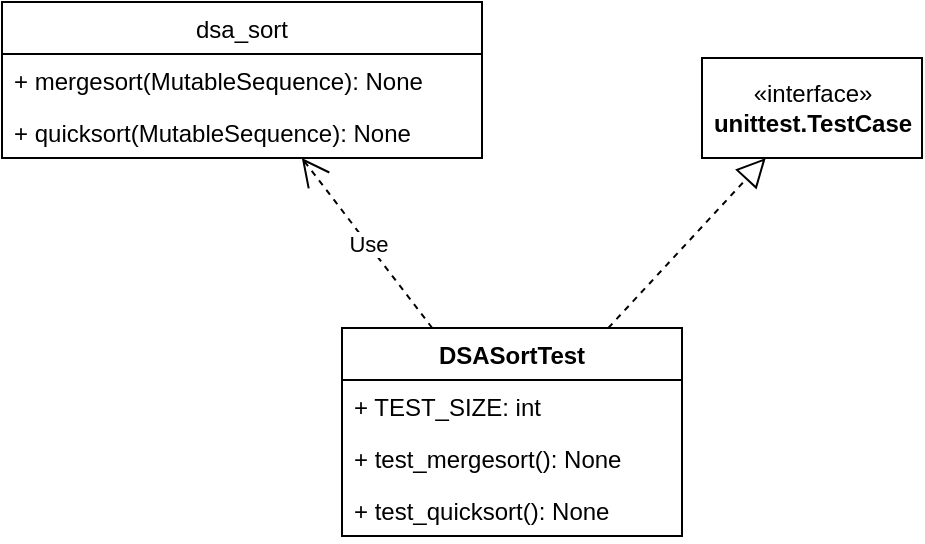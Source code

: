<mxfile version="12.0.2" type="device" pages="1"><diagram id="2TM7sa93HGRJxzOImRtx" name="Page-1"><mxGraphModel dx="1422" dy="762" grid="1" gridSize="10" guides="1" tooltips="1" connect="1" arrows="1" fold="1" page="1" pageScale="1" pageWidth="1654" pageHeight="1169" math="0" shadow="0"><root><mxCell id="0"/><mxCell id="1" parent="0"/><mxCell id="ZE1HsCQeOZKvuSZCjXbk-1" value="dsa_sort" style="swimlane;fontStyle=0;childLayout=stackLayout;horizontal=1;startSize=26;fillColor=none;horizontalStack=0;resizeParent=1;resizeParentMax=0;resizeLast=0;collapsible=1;marginBottom=0;" vertex="1" parent="1"><mxGeometry x="400" y="226" width="240" height="78" as="geometry"/></mxCell><mxCell id="ZE1HsCQeOZKvuSZCjXbk-2" value="+ mergesort(MutableSequence): None" style="text;strokeColor=none;fillColor=none;align=left;verticalAlign=top;spacingLeft=4;spacingRight=4;overflow=hidden;rotatable=0;points=[[0,0.5],[1,0.5]];portConstraint=eastwest;" vertex="1" parent="ZE1HsCQeOZKvuSZCjXbk-1"><mxGeometry y="26" width="240" height="26" as="geometry"/></mxCell><mxCell id="ZE1HsCQeOZKvuSZCjXbk-3" value="+ quicksort(MutableSequence): None" style="text;strokeColor=none;fillColor=none;align=left;verticalAlign=top;spacingLeft=4;spacingRight=4;overflow=hidden;rotatable=0;points=[[0,0.5],[1,0.5]];portConstraint=eastwest;" vertex="1" parent="ZE1HsCQeOZKvuSZCjXbk-1"><mxGeometry y="52" width="240" height="26" as="geometry"/></mxCell><mxCell id="ZE1HsCQeOZKvuSZCjXbk-5" value="DSASortTest" style="swimlane;fontStyle=1;childLayout=stackLayout;horizontal=1;startSize=26;fillColor=none;horizontalStack=0;resizeParent=1;resizeParentMax=0;resizeLast=0;collapsible=1;marginBottom=0;" vertex="1" parent="1"><mxGeometry x="570" y="389" width="170" height="104" as="geometry"/></mxCell><mxCell id="ZE1HsCQeOZKvuSZCjXbk-6" value="+ TEST_SIZE: int" style="text;strokeColor=none;fillColor=none;align=left;verticalAlign=top;spacingLeft=4;spacingRight=4;overflow=hidden;rotatable=0;points=[[0,0.5],[1,0.5]];portConstraint=eastwest;" vertex="1" parent="ZE1HsCQeOZKvuSZCjXbk-5"><mxGeometry y="26" width="170" height="26" as="geometry"/></mxCell><mxCell id="ZE1HsCQeOZKvuSZCjXbk-7" value="+ test_mergesort(): None" style="text;strokeColor=none;fillColor=none;align=left;verticalAlign=top;spacingLeft=4;spacingRight=4;overflow=hidden;rotatable=0;points=[[0,0.5],[1,0.5]];portConstraint=eastwest;" vertex="1" parent="ZE1HsCQeOZKvuSZCjXbk-5"><mxGeometry y="52" width="170" height="26" as="geometry"/></mxCell><mxCell id="ZE1HsCQeOZKvuSZCjXbk-8" value="+ test_quicksort(): None" style="text;strokeColor=none;fillColor=none;align=left;verticalAlign=top;spacingLeft=4;spacingRight=4;overflow=hidden;rotatable=0;points=[[0,0.5],[1,0.5]];portConstraint=eastwest;" vertex="1" parent="ZE1HsCQeOZKvuSZCjXbk-5"><mxGeometry y="78" width="170" height="26" as="geometry"/></mxCell><mxCell id="ZE1HsCQeOZKvuSZCjXbk-9" value="«interface»&lt;br&gt;&lt;b&gt;unittest.TestCase&lt;/b&gt;" style="html=1;" vertex="1" parent="1"><mxGeometry x="750" y="254" width="110" height="50" as="geometry"/></mxCell><mxCell id="ZE1HsCQeOZKvuSZCjXbk-10" value="Use" style="endArrow=open;endSize=12;dashed=1;html=1;" edge="1" parent="1" source="ZE1HsCQeOZKvuSZCjXbk-5" target="ZE1HsCQeOZKvuSZCjXbk-1"><mxGeometry width="160" relative="1" as="geometry"><mxPoint x="350" y="520" as="sourcePoint"/><mxPoint x="510" y="520" as="targetPoint"/></mxGeometry></mxCell><mxCell id="ZE1HsCQeOZKvuSZCjXbk-11" value="" style="endArrow=block;dashed=1;endFill=0;endSize=12;html=1;" edge="1" parent="1" source="ZE1HsCQeOZKvuSZCjXbk-5" target="ZE1HsCQeOZKvuSZCjXbk-9"><mxGeometry width="160" relative="1" as="geometry"><mxPoint x="350" y="520" as="sourcePoint"/><mxPoint x="510" y="520" as="targetPoint"/></mxGeometry></mxCell></root></mxGraphModel></diagram></mxfile>